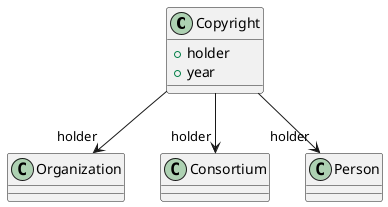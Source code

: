 @startuml
class Copyright {
+holder
+year

}
Copyright -d-> "holder" Organization
Copyright -d-> "holder" Consortium
Copyright -d-> "holder" Person

@enduml